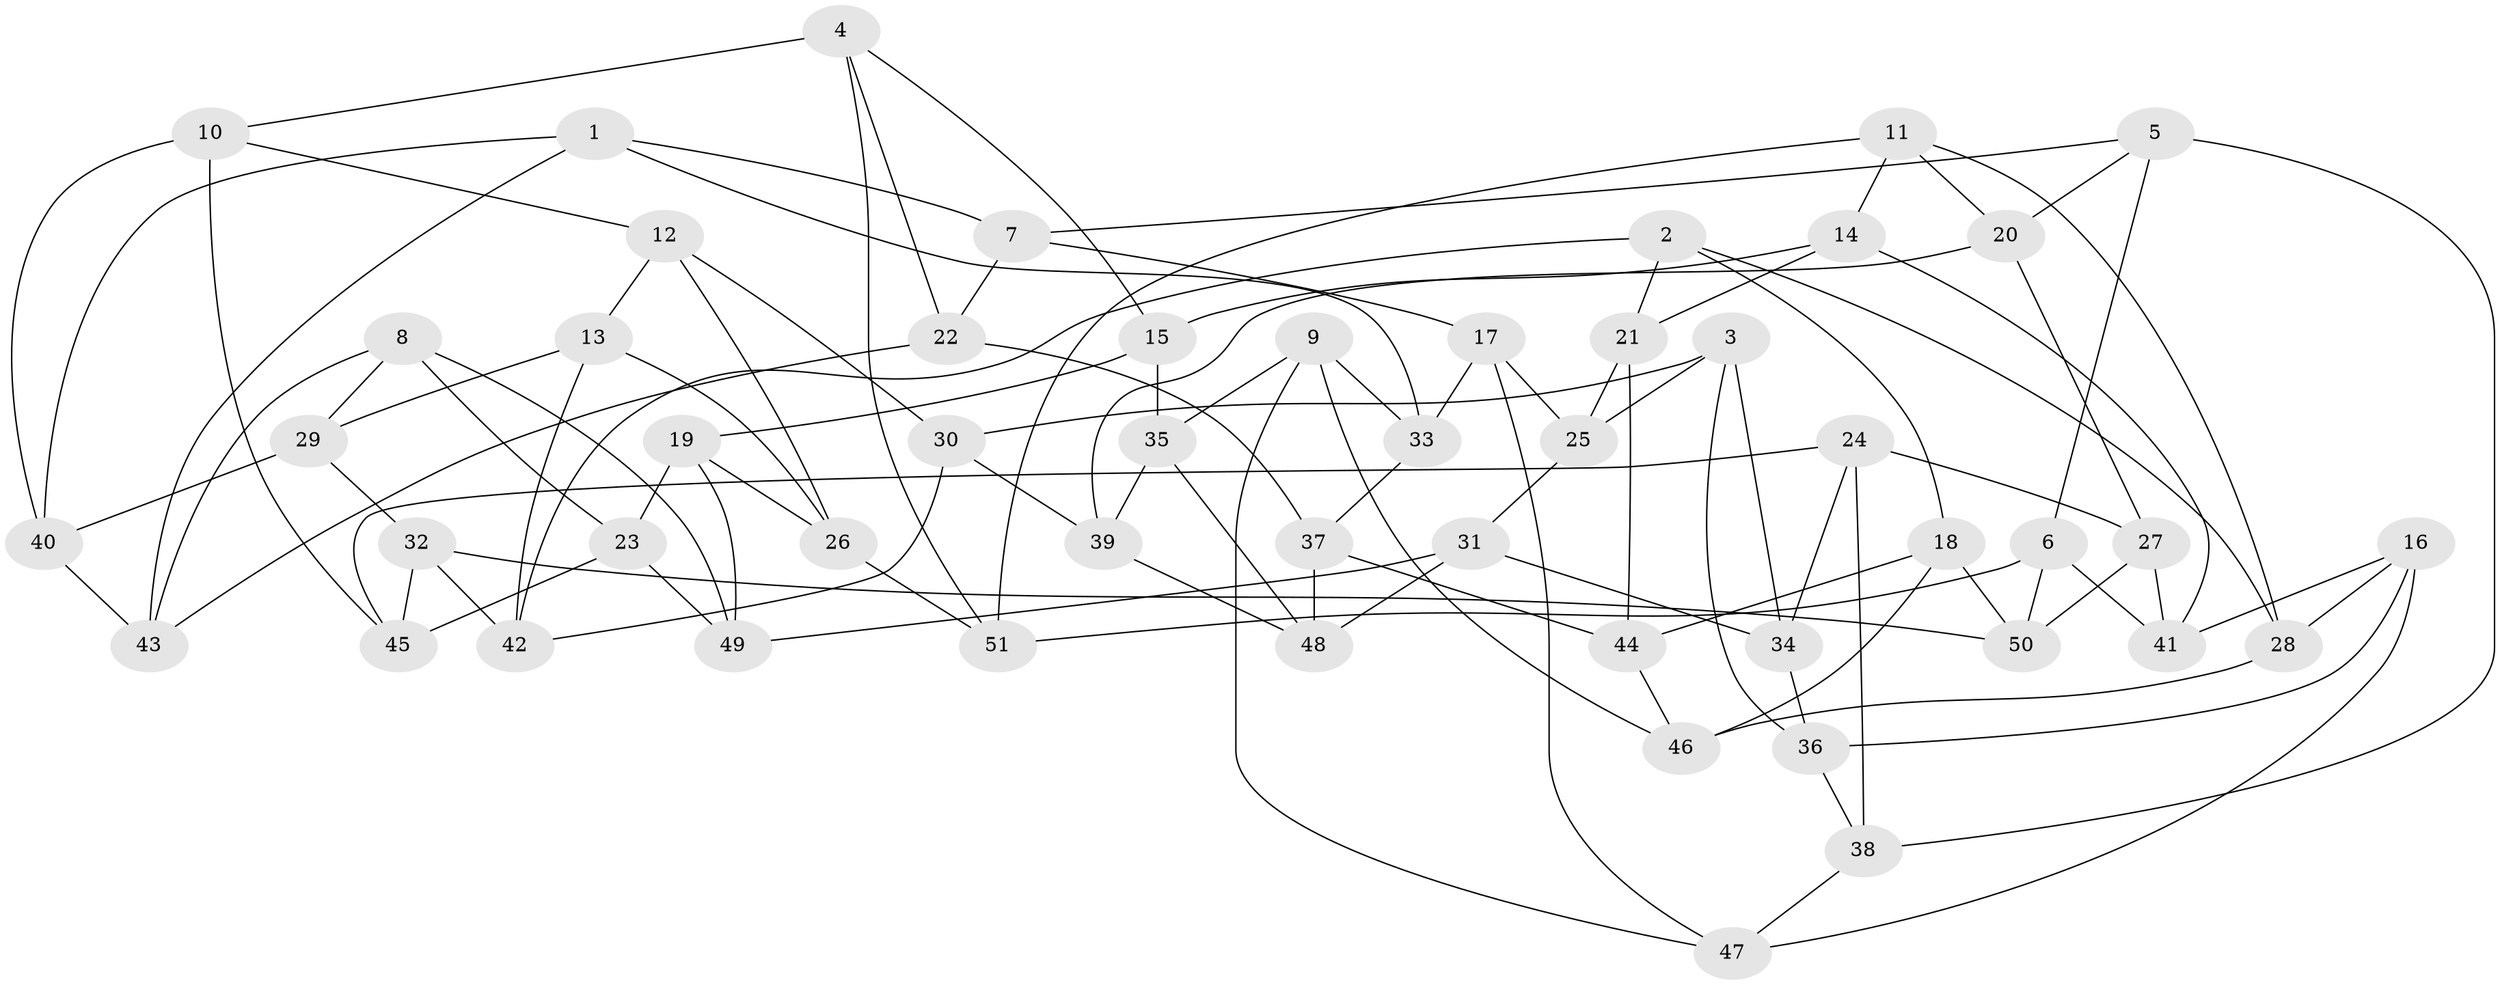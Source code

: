 // coarse degree distribution, {5: 0.2, 6: 0.5, 4: 0.23333333333333334, 3: 0.06666666666666667}
// Generated by graph-tools (version 1.1) at 2025/24/03/03/25 07:24:22]
// undirected, 51 vertices, 102 edges
graph export_dot {
graph [start="1"]
  node [color=gray90,style=filled];
  1;
  2;
  3;
  4;
  5;
  6;
  7;
  8;
  9;
  10;
  11;
  12;
  13;
  14;
  15;
  16;
  17;
  18;
  19;
  20;
  21;
  22;
  23;
  24;
  25;
  26;
  27;
  28;
  29;
  30;
  31;
  32;
  33;
  34;
  35;
  36;
  37;
  38;
  39;
  40;
  41;
  42;
  43;
  44;
  45;
  46;
  47;
  48;
  49;
  50;
  51;
  1 -- 33;
  1 -- 43;
  1 -- 7;
  1 -- 40;
  2 -- 42;
  2 -- 28;
  2 -- 18;
  2 -- 21;
  3 -- 25;
  3 -- 34;
  3 -- 36;
  3 -- 30;
  4 -- 15;
  4 -- 22;
  4 -- 10;
  4 -- 51;
  5 -- 6;
  5 -- 7;
  5 -- 20;
  5 -- 38;
  6 -- 41;
  6 -- 50;
  6 -- 51;
  7 -- 17;
  7 -- 22;
  8 -- 29;
  8 -- 49;
  8 -- 43;
  8 -- 23;
  9 -- 33;
  9 -- 47;
  9 -- 46;
  9 -- 35;
  10 -- 12;
  10 -- 45;
  10 -- 40;
  11 -- 20;
  11 -- 51;
  11 -- 14;
  11 -- 28;
  12 -- 30;
  12 -- 26;
  12 -- 13;
  13 -- 29;
  13 -- 42;
  13 -- 26;
  14 -- 15;
  14 -- 41;
  14 -- 21;
  15 -- 19;
  15 -- 35;
  16 -- 36;
  16 -- 41;
  16 -- 47;
  16 -- 28;
  17 -- 47;
  17 -- 25;
  17 -- 33;
  18 -- 50;
  18 -- 44;
  18 -- 46;
  19 -- 49;
  19 -- 23;
  19 -- 26;
  20 -- 27;
  20 -- 39;
  21 -- 25;
  21 -- 44;
  22 -- 43;
  22 -- 37;
  23 -- 49;
  23 -- 45;
  24 -- 38;
  24 -- 45;
  24 -- 34;
  24 -- 27;
  25 -- 31;
  26 -- 51;
  27 -- 41;
  27 -- 50;
  28 -- 46;
  29 -- 40;
  29 -- 32;
  30 -- 39;
  30 -- 42;
  31 -- 49;
  31 -- 48;
  31 -- 34;
  32 -- 45;
  32 -- 42;
  32 -- 50;
  33 -- 37;
  34 -- 36;
  35 -- 39;
  35 -- 48;
  36 -- 38;
  37 -- 44;
  37 -- 48;
  38 -- 47;
  39 -- 48;
  40 -- 43;
  44 -- 46;
}

